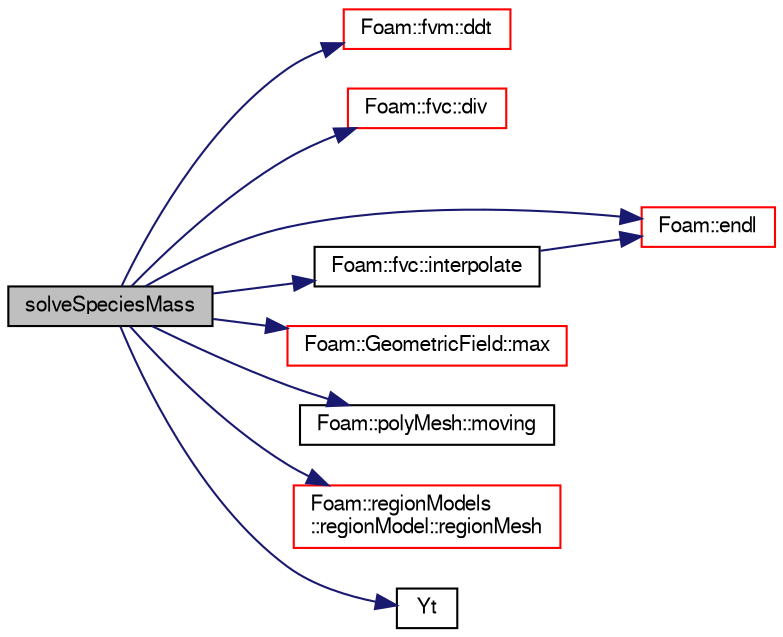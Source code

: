 digraph "solveSpeciesMass"
{
  bgcolor="transparent";
  edge [fontname="FreeSans",fontsize="10",labelfontname="FreeSans",labelfontsize="10"];
  node [fontname="FreeSans",fontsize="10",shape=record];
  rankdir="LR";
  Node1 [label="solveSpeciesMass",height=0.2,width=0.4,color="black", fillcolor="grey75", style="filled" fontcolor="black"];
  Node1 -> Node2 [color="midnightblue",fontsize="10",style="solid",fontname="FreeSans"];
  Node2 [label="Foam::fvm::ddt",height=0.2,width=0.4,color="red",URL="$a10272.html#a2d88eca98ab69b84af7ddb96e35f5a44"];
  Node1 -> Node3 [color="midnightblue",fontsize="10",style="solid",fontname="FreeSans"];
  Node3 [label="Foam::fvc::div",height=0.2,width=0.4,color="red",URL="$a10271.html#a585533948ad80abfe589d920c641f251"];
  Node1 -> Node4 [color="midnightblue",fontsize="10",style="solid",fontname="FreeSans"];
  Node4 [label="Foam::endl",height=0.2,width=0.4,color="red",URL="$a10237.html#a2db8fe02a0d3909e9351bb4275b23ce4",tooltip="Add newline and flush stream. "];
  Node1 -> Node5 [color="midnightblue",fontsize="10",style="solid",fontname="FreeSans"];
  Node5 [label="Foam::fvc::interpolate",height=0.2,width=0.4,color="black",URL="$a10271.html#addbc18784300dd0955a9bf79f8e2c43b"];
  Node5 -> Node4 [color="midnightblue",fontsize="10",style="solid",fontname="FreeSans"];
  Node1 -> Node6 [color="midnightblue",fontsize="10",style="solid",fontname="FreeSans"];
  Node6 [label="Foam::GeometricField::max",height=0.2,width=0.4,color="red",URL="$a00896.html#a02f51609ede2ab447ff3511e01db1fc6"];
  Node1 -> Node7 [color="midnightblue",fontsize="10",style="solid",fontname="FreeSans"];
  Node7 [label="Foam::polyMesh::moving",height=0.2,width=0.4,color="black",URL="$a01861.html#acf4d608f7e0fe874d68b2d9c15e73974",tooltip="Is mesh moving. "];
  Node1 -> Node8 [color="midnightblue",fontsize="10",style="solid",fontname="FreeSans"];
  Node8 [label="Foam::regionModels\l::regionModel::regionMesh",height=0.2,width=0.4,color="red",URL="$a02071.html#a0c7874a65eec16e2afa43acd6055b16a",tooltip="Return the region mesh database. "];
  Node1 -> Node9 [color="midnightblue",fontsize="10",style="solid",fontname="FreeSans"];
  Node9 [label="Yt",height=0.2,width=0.4,color="black",URL="$a02961.html#a7746da0f0a93e9f860fcbe501c80f0d3"];
}
